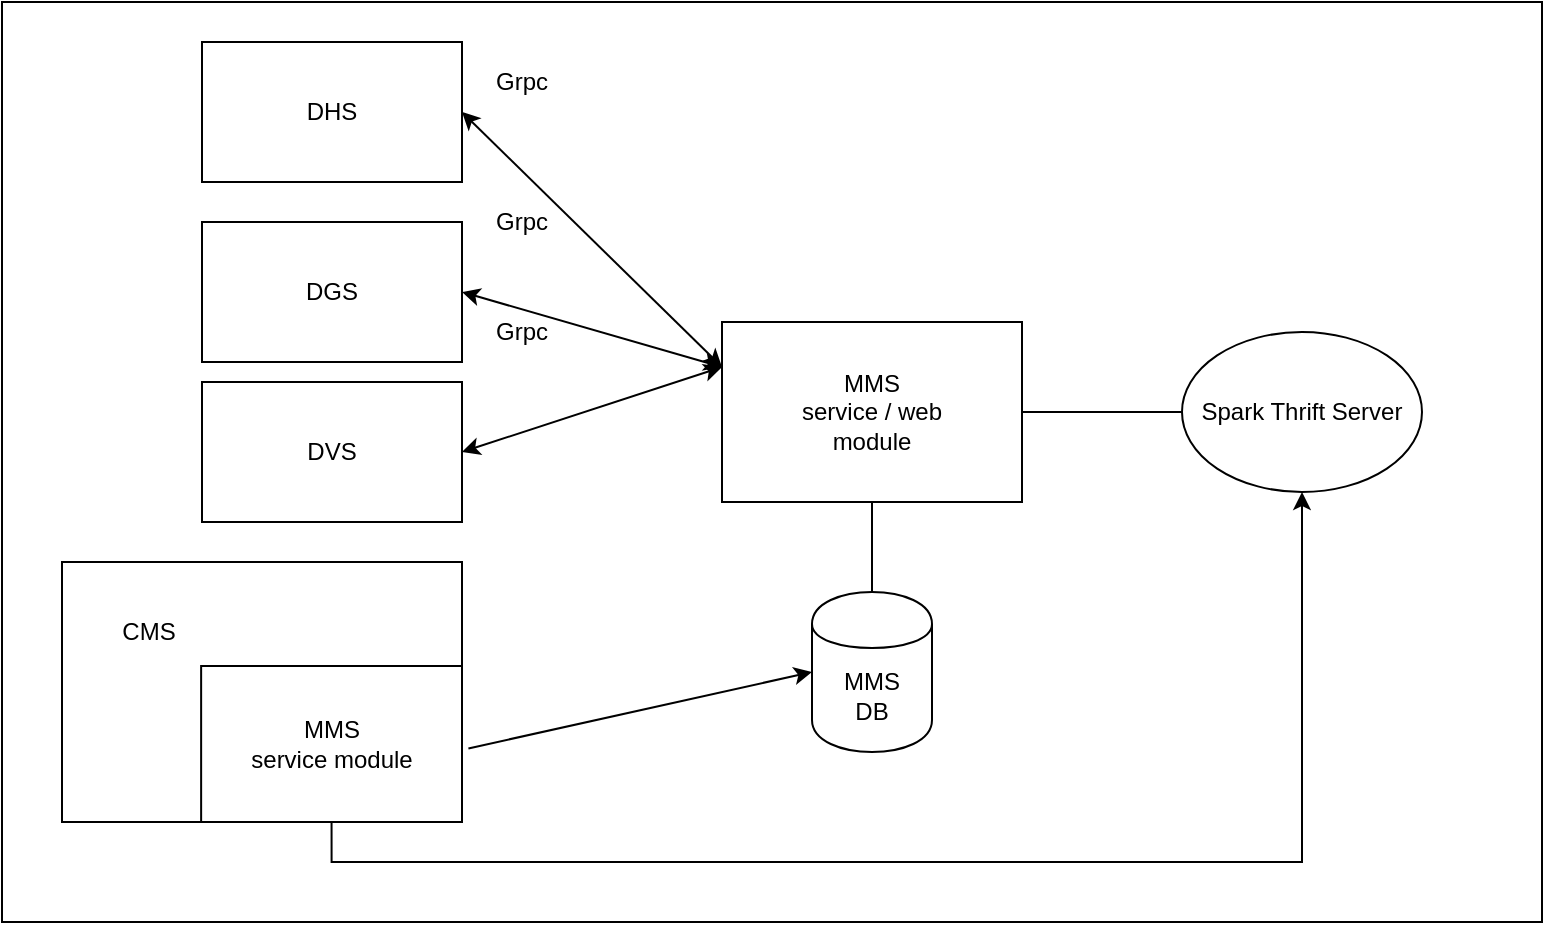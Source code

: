 <mxfile version="12.9.6" type="github">
  <diagram id="7iLu5WUeVG0nR6YDfobx" name="Page-1">
    <mxGraphModel dx="981" dy="492" grid="1" gridSize="10" guides="1" tooltips="1" connect="1" arrows="1" fold="1" page="1" pageScale="1" pageWidth="827" pageHeight="1169" math="0" shadow="0">
      <root>
        <mxCell id="0" />
        <mxCell id="1" parent="0" />
        <mxCell id="qDVLff0Tb1akEaBX5qiA-34" value="" style="rounded=0;whiteSpace=wrap;html=1;strokeColor=#000000;strokeWidth=1;" vertex="1" parent="1">
          <mxGeometry width="770" height="460" as="geometry" />
        </mxCell>
        <mxCell id="qDVLff0Tb1akEaBX5qiA-33" value="" style="group" vertex="1" connectable="0" parent="1">
          <mxGeometry x="30" y="20" width="680" height="390" as="geometry" />
        </mxCell>
        <mxCell id="qDVLff0Tb1akEaBX5qiA-6" value="MMS&lt;br&gt;service / web&lt;br&gt;module" style="rounded=0;whiteSpace=wrap;html=1;" vertex="1" parent="qDVLff0Tb1akEaBX5qiA-33">
          <mxGeometry x="330" y="140" width="150" height="90" as="geometry" />
        </mxCell>
        <mxCell id="qDVLff0Tb1akEaBX5qiA-8" value="MMS&lt;br&gt;DB" style="shape=cylinder;whiteSpace=wrap;html=1;boundedLbl=1;backgroundOutline=1;" vertex="1" parent="qDVLff0Tb1akEaBX5qiA-33">
          <mxGeometry x="375" y="275" width="60" height="80" as="geometry" />
        </mxCell>
        <mxCell id="qDVLff0Tb1akEaBX5qiA-13" style="edgeStyle=orthogonalEdgeStyle;rounded=0;orthogonalLoop=1;jettySize=auto;html=1;exitX=0.5;exitY=1;exitDx=0;exitDy=0;entryX=0.5;entryY=0;entryDx=0;entryDy=0;endArrow=none;endFill=0;" edge="1" parent="qDVLff0Tb1akEaBX5qiA-33" source="qDVLff0Tb1akEaBX5qiA-6" target="qDVLff0Tb1akEaBX5qiA-8">
          <mxGeometry relative="1" as="geometry" />
        </mxCell>
        <mxCell id="qDVLff0Tb1akEaBX5qiA-9" value="" style="group" vertex="1" connectable="0" parent="qDVLff0Tb1akEaBX5qiA-33">
          <mxGeometry y="260" width="200" height="130" as="geometry" />
        </mxCell>
        <mxCell id="qDVLff0Tb1akEaBX5qiA-7" value="" style="group" vertex="1" connectable="0" parent="qDVLff0Tb1akEaBX5qiA-9">
          <mxGeometry width="200" height="130" as="geometry" />
        </mxCell>
        <mxCell id="qDVLff0Tb1akEaBX5qiA-1" value="" style="rounded=0;whiteSpace=wrap;html=1;" vertex="1" parent="qDVLff0Tb1akEaBX5qiA-7">
          <mxGeometry width="200" height="130" as="geometry" />
        </mxCell>
        <mxCell id="qDVLff0Tb1akEaBX5qiA-2" value="MMS&lt;br&gt;service module" style="rounded=0;whiteSpace=wrap;html=1;" vertex="1" parent="qDVLff0Tb1akEaBX5qiA-7">
          <mxGeometry x="69.565" y="52" width="130.435" height="78" as="geometry" />
        </mxCell>
        <mxCell id="qDVLff0Tb1akEaBX5qiA-3" value="CMS" style="text;html=1;strokeColor=none;fillColor=none;align=center;verticalAlign=middle;whiteSpace=wrap;rounded=0;" vertex="1" parent="qDVLff0Tb1akEaBX5qiA-7">
          <mxGeometry x="26.087" y="26" width="34.783" height="17.333" as="geometry" />
        </mxCell>
        <mxCell id="qDVLff0Tb1akEaBX5qiA-10" value="DHS" style="rounded=0;whiteSpace=wrap;html=1;" vertex="1" parent="qDVLff0Tb1akEaBX5qiA-33">
          <mxGeometry x="70" width="130" height="70" as="geometry" />
        </mxCell>
        <mxCell id="qDVLff0Tb1akEaBX5qiA-11" value="DGS" style="rounded=0;whiteSpace=wrap;html=1;" vertex="1" parent="qDVLff0Tb1akEaBX5qiA-33">
          <mxGeometry x="70" y="90" width="130" height="70" as="geometry" />
        </mxCell>
        <mxCell id="qDVLff0Tb1akEaBX5qiA-12" value="DVS" style="rounded=0;whiteSpace=wrap;html=1;" vertex="1" parent="qDVLff0Tb1akEaBX5qiA-33">
          <mxGeometry x="70" y="170" width="130" height="70" as="geometry" />
        </mxCell>
        <mxCell id="qDVLff0Tb1akEaBX5qiA-20" value="" style="endArrow=classic;startArrow=classic;html=1;exitX=1;exitY=0.5;exitDx=0;exitDy=0;entryX=0;entryY=0.25;entryDx=0;entryDy=0;" edge="1" parent="qDVLff0Tb1akEaBX5qiA-33" source="qDVLff0Tb1akEaBX5qiA-10" target="qDVLff0Tb1akEaBX5qiA-6">
          <mxGeometry width="50" height="50" relative="1" as="geometry">
            <mxPoint x="230" y="260" as="sourcePoint" />
            <mxPoint x="280" y="210" as="targetPoint" />
          </mxGeometry>
        </mxCell>
        <mxCell id="qDVLff0Tb1akEaBX5qiA-22" value="" style="endArrow=classic;startArrow=classic;html=1;exitX=1;exitY=0.5;exitDx=0;exitDy=0;entryX=0;entryY=0.25;entryDx=0;entryDy=0;" edge="1" parent="qDVLff0Tb1akEaBX5qiA-33" source="qDVLff0Tb1akEaBX5qiA-11" target="qDVLff0Tb1akEaBX5qiA-6">
          <mxGeometry width="50" height="50" relative="1" as="geometry">
            <mxPoint x="200" y="324.83" as="sourcePoint" />
            <mxPoint x="320" y="270.0" as="targetPoint" />
          </mxGeometry>
        </mxCell>
        <mxCell id="qDVLff0Tb1akEaBX5qiA-24" value="" style="endArrow=classic;startArrow=classic;html=1;exitX=1;exitY=0.5;exitDx=0;exitDy=0;entryX=0;entryY=0.25;entryDx=0;entryDy=0;" edge="1" parent="qDVLff0Tb1akEaBX5qiA-33" source="qDVLff0Tb1akEaBX5qiA-12" target="qDVLff0Tb1akEaBX5qiA-6">
          <mxGeometry width="50" height="50" relative="1" as="geometry">
            <mxPoint x="200" y="406.15" as="sourcePoint" />
            <mxPoint x="321.65" y="263.84" as="targetPoint" />
          </mxGeometry>
        </mxCell>
        <mxCell id="qDVLff0Tb1akEaBX5qiA-25" value="Grpc" style="text;html=1;strokeColor=none;fillColor=none;align=center;verticalAlign=middle;whiteSpace=wrap;rounded=0;" vertex="1" parent="qDVLff0Tb1akEaBX5qiA-33">
          <mxGeometry x="210" y="135" width="40" height="20" as="geometry" />
        </mxCell>
        <mxCell id="qDVLff0Tb1akEaBX5qiA-26" value="Grpc" style="text;html=1;strokeColor=none;fillColor=none;align=center;verticalAlign=middle;whiteSpace=wrap;rounded=0;" vertex="1" parent="qDVLff0Tb1akEaBX5qiA-33">
          <mxGeometry x="210" y="80" width="40" height="20" as="geometry" />
        </mxCell>
        <mxCell id="qDVLff0Tb1akEaBX5qiA-27" value="Grpc" style="text;html=1;strokeColor=none;fillColor=none;align=center;verticalAlign=middle;whiteSpace=wrap;rounded=0;" vertex="1" parent="qDVLff0Tb1akEaBX5qiA-33">
          <mxGeometry x="210" y="10" width="40" height="20" as="geometry" />
        </mxCell>
        <mxCell id="qDVLff0Tb1akEaBX5qiA-28" value="Spark Thrift Server" style="ellipse;whiteSpace=wrap;html=1;strokeColor=#000000;strokeWidth=1;" vertex="1" parent="qDVLff0Tb1akEaBX5qiA-33">
          <mxGeometry x="560" y="145" width="120" height="80" as="geometry" />
        </mxCell>
        <mxCell id="qDVLff0Tb1akEaBX5qiA-30" value="" style="endArrow=classic;html=1;exitX=1.016;exitY=0.717;exitDx=0;exitDy=0;exitPerimeter=0;entryX=0;entryY=0.5;entryDx=0;entryDy=0;" edge="1" parent="qDVLff0Tb1akEaBX5qiA-33" source="qDVLff0Tb1akEaBX5qiA-1" target="qDVLff0Tb1akEaBX5qiA-8">
          <mxGeometry width="50" height="50" relative="1" as="geometry">
            <mxPoint x="230" y="280" as="sourcePoint" />
            <mxPoint x="280" y="230" as="targetPoint" />
          </mxGeometry>
        </mxCell>
        <mxCell id="qDVLff0Tb1akEaBX5qiA-29" style="edgeStyle=orthogonalEdgeStyle;rounded=0;orthogonalLoop=1;jettySize=auto;html=1;exitX=1;exitY=0.5;exitDx=0;exitDy=0;entryX=0;entryY=0.5;entryDx=0;entryDy=0;endArrow=none;endFill=0;" edge="1" parent="qDVLff0Tb1akEaBX5qiA-33" source="qDVLff0Tb1akEaBX5qiA-6" target="qDVLff0Tb1akEaBX5qiA-28">
          <mxGeometry relative="1" as="geometry" />
        </mxCell>
        <mxCell id="qDVLff0Tb1akEaBX5qiA-32" style="edgeStyle=orthogonalEdgeStyle;rounded=0;orthogonalLoop=1;jettySize=auto;html=1;exitX=0.5;exitY=1;exitDx=0;exitDy=0;entryX=0.5;entryY=1;entryDx=0;entryDy=0;endArrow=classic;endFill=1;" edge="1" parent="qDVLff0Tb1akEaBX5qiA-33" source="qDVLff0Tb1akEaBX5qiA-2" target="qDVLff0Tb1akEaBX5qiA-28">
          <mxGeometry relative="1" as="geometry" />
        </mxCell>
      </root>
    </mxGraphModel>
  </diagram>
</mxfile>
